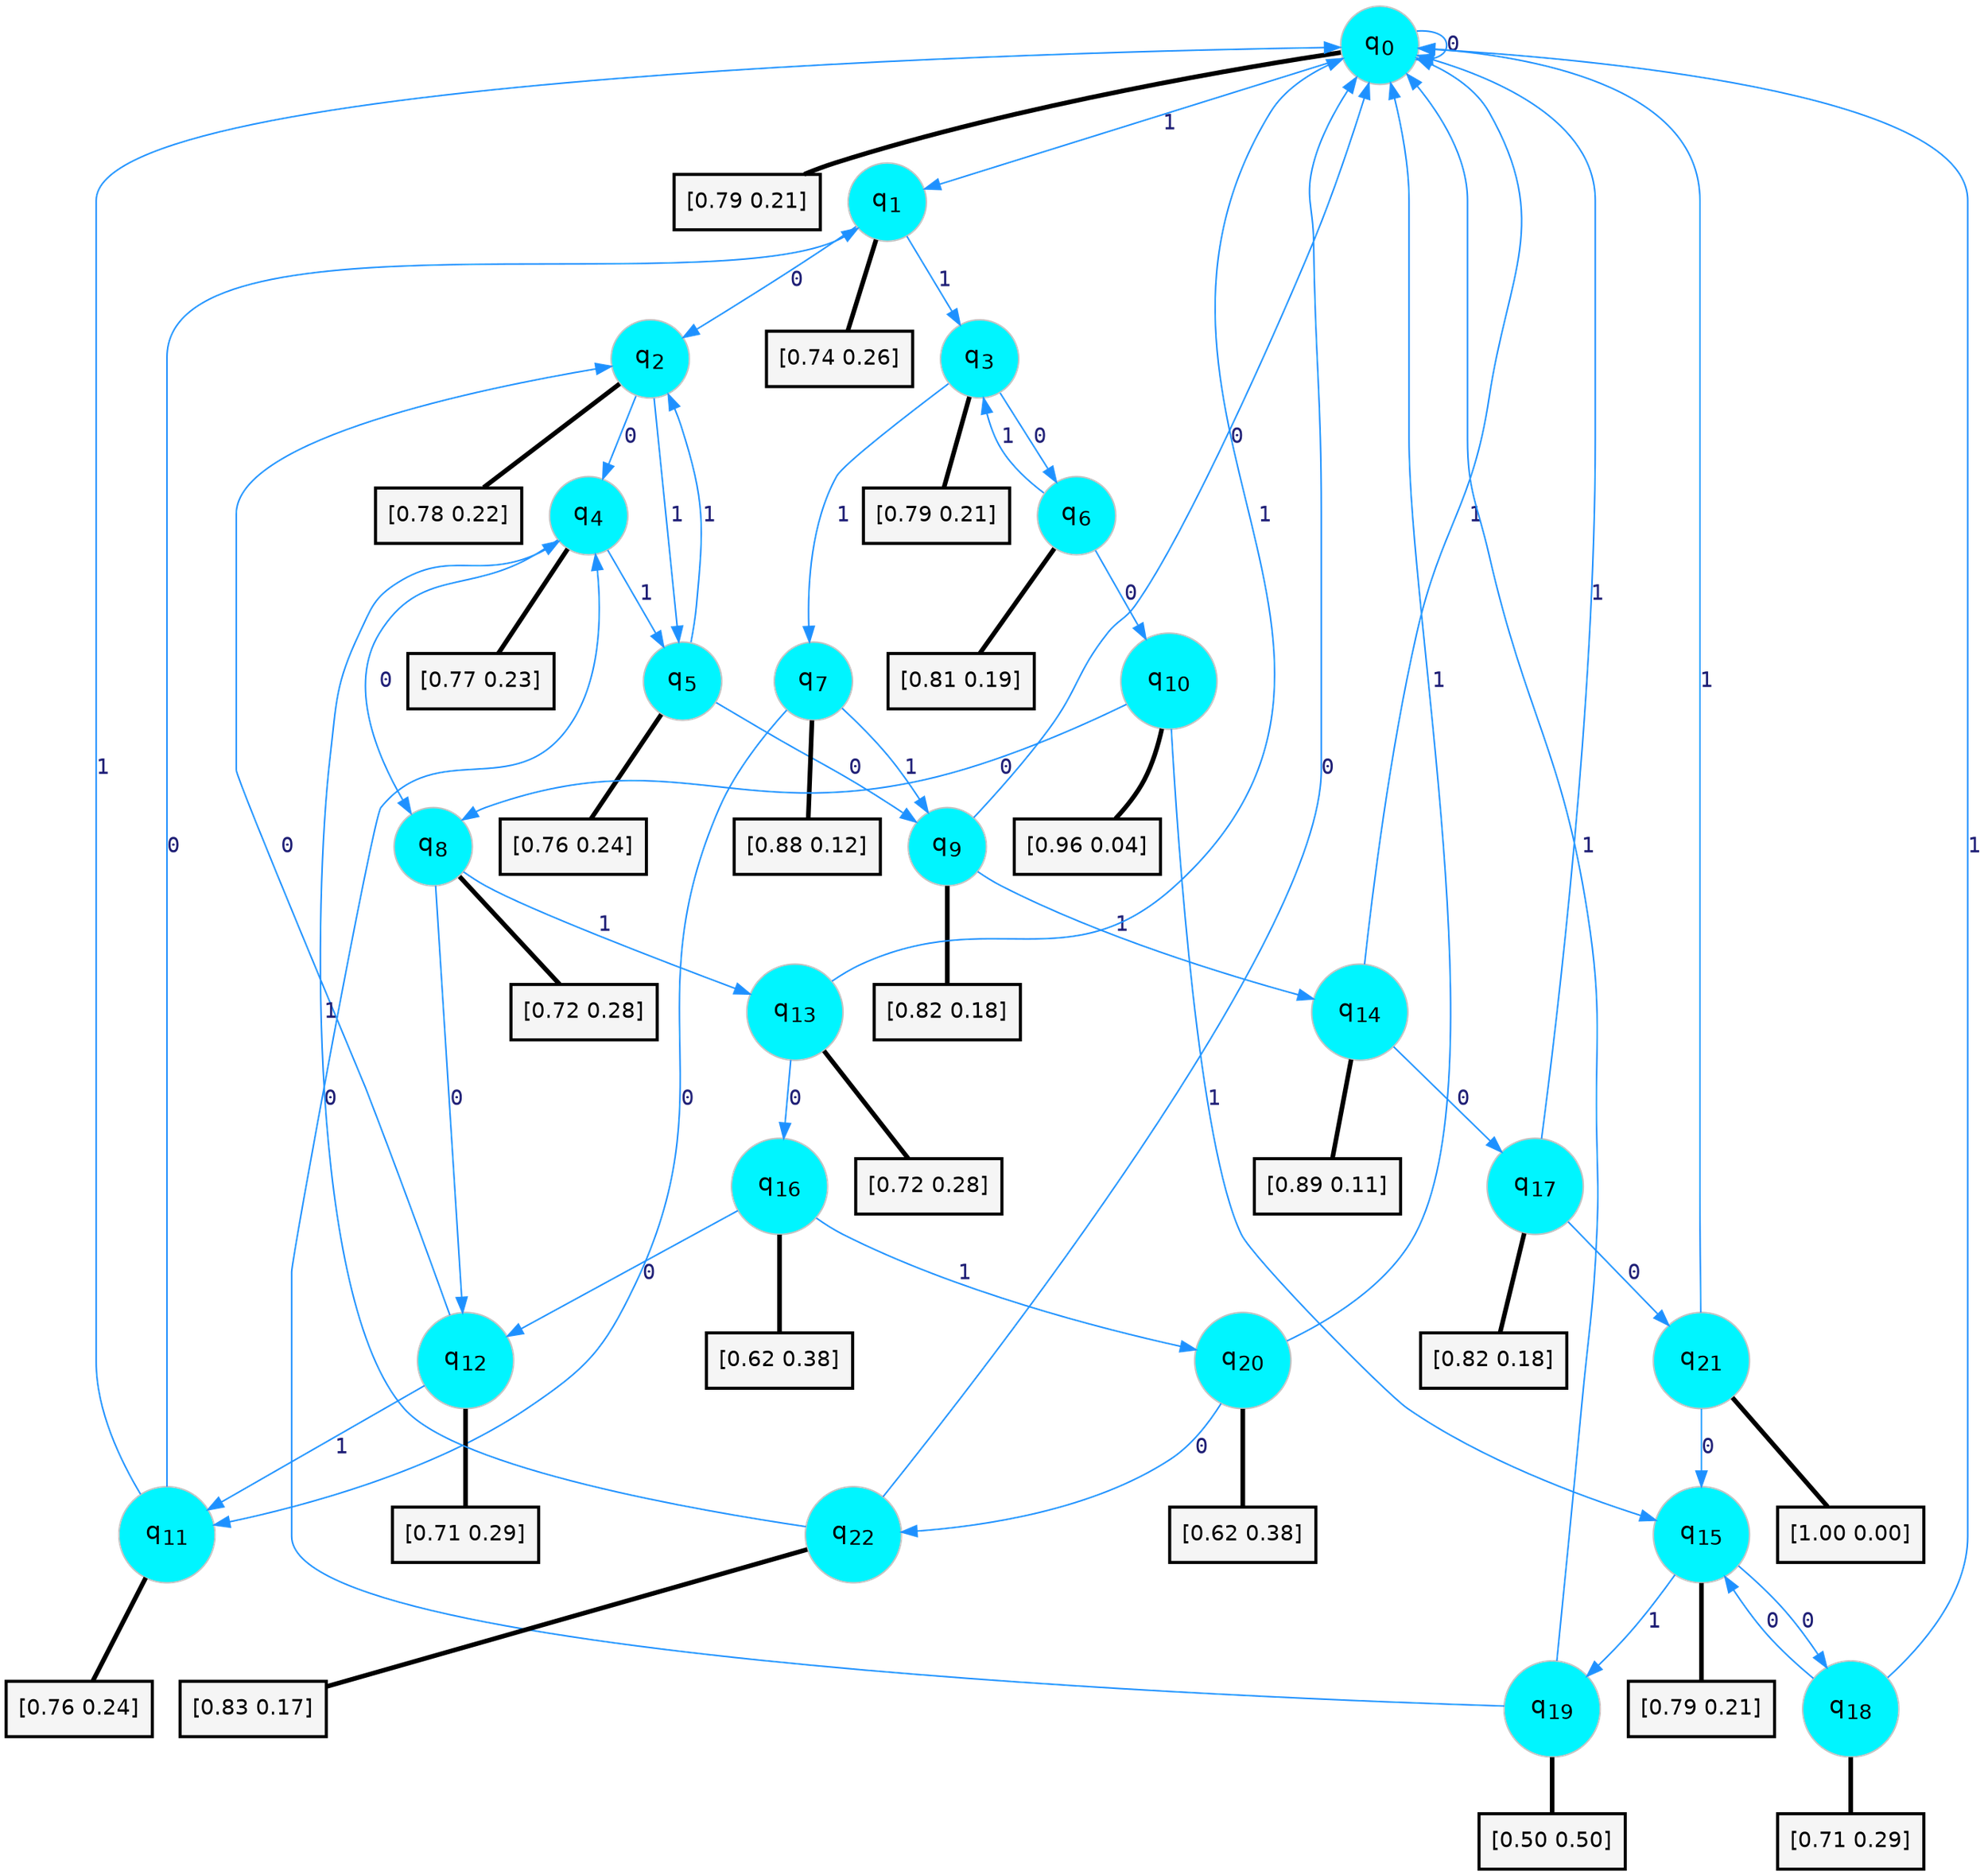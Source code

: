 digraph G {
graph [
bgcolor=transparent, dpi=300, rankdir=TD, size="40,25"];
node [
color=gray, fillcolor=turquoise1, fontcolor=black, fontname=Helvetica, fontsize=16, fontweight=bold, shape=circle, style=filled];
edge [
arrowsize=1, color=dodgerblue1, fontcolor=midnightblue, fontname=courier, fontweight=bold, penwidth=1, style=solid, weight=20];
0[label=<q<SUB>0</SUB>>];
1[label=<q<SUB>1</SUB>>];
2[label=<q<SUB>2</SUB>>];
3[label=<q<SUB>3</SUB>>];
4[label=<q<SUB>4</SUB>>];
5[label=<q<SUB>5</SUB>>];
6[label=<q<SUB>6</SUB>>];
7[label=<q<SUB>7</SUB>>];
8[label=<q<SUB>8</SUB>>];
9[label=<q<SUB>9</SUB>>];
10[label=<q<SUB>10</SUB>>];
11[label=<q<SUB>11</SUB>>];
12[label=<q<SUB>12</SUB>>];
13[label=<q<SUB>13</SUB>>];
14[label=<q<SUB>14</SUB>>];
15[label=<q<SUB>15</SUB>>];
16[label=<q<SUB>16</SUB>>];
17[label=<q<SUB>17</SUB>>];
18[label=<q<SUB>18</SUB>>];
19[label=<q<SUB>19</SUB>>];
20[label=<q<SUB>20</SUB>>];
21[label=<q<SUB>21</SUB>>];
22[label=<q<SUB>22</SUB>>];
23[label="[0.79 0.21]", shape=box,fontcolor=black, fontname=Helvetica, fontsize=14, penwidth=2, fillcolor=whitesmoke,color=black];
24[label="[0.74 0.26]", shape=box,fontcolor=black, fontname=Helvetica, fontsize=14, penwidth=2, fillcolor=whitesmoke,color=black];
25[label="[0.78 0.22]", shape=box,fontcolor=black, fontname=Helvetica, fontsize=14, penwidth=2, fillcolor=whitesmoke,color=black];
26[label="[0.79 0.21]", shape=box,fontcolor=black, fontname=Helvetica, fontsize=14, penwidth=2, fillcolor=whitesmoke,color=black];
27[label="[0.77 0.23]", shape=box,fontcolor=black, fontname=Helvetica, fontsize=14, penwidth=2, fillcolor=whitesmoke,color=black];
28[label="[0.76 0.24]", shape=box,fontcolor=black, fontname=Helvetica, fontsize=14, penwidth=2, fillcolor=whitesmoke,color=black];
29[label="[0.81 0.19]", shape=box,fontcolor=black, fontname=Helvetica, fontsize=14, penwidth=2, fillcolor=whitesmoke,color=black];
30[label="[0.88 0.12]", shape=box,fontcolor=black, fontname=Helvetica, fontsize=14, penwidth=2, fillcolor=whitesmoke,color=black];
31[label="[0.72 0.28]", shape=box,fontcolor=black, fontname=Helvetica, fontsize=14, penwidth=2, fillcolor=whitesmoke,color=black];
32[label="[0.82 0.18]", shape=box,fontcolor=black, fontname=Helvetica, fontsize=14, penwidth=2, fillcolor=whitesmoke,color=black];
33[label="[0.96 0.04]", shape=box,fontcolor=black, fontname=Helvetica, fontsize=14, penwidth=2, fillcolor=whitesmoke,color=black];
34[label="[0.76 0.24]", shape=box,fontcolor=black, fontname=Helvetica, fontsize=14, penwidth=2, fillcolor=whitesmoke,color=black];
35[label="[0.71 0.29]", shape=box,fontcolor=black, fontname=Helvetica, fontsize=14, penwidth=2, fillcolor=whitesmoke,color=black];
36[label="[0.72 0.28]", shape=box,fontcolor=black, fontname=Helvetica, fontsize=14, penwidth=2, fillcolor=whitesmoke,color=black];
37[label="[0.89 0.11]", shape=box,fontcolor=black, fontname=Helvetica, fontsize=14, penwidth=2, fillcolor=whitesmoke,color=black];
38[label="[0.79 0.21]", shape=box,fontcolor=black, fontname=Helvetica, fontsize=14, penwidth=2, fillcolor=whitesmoke,color=black];
39[label="[0.62 0.38]", shape=box,fontcolor=black, fontname=Helvetica, fontsize=14, penwidth=2, fillcolor=whitesmoke,color=black];
40[label="[0.82 0.18]", shape=box,fontcolor=black, fontname=Helvetica, fontsize=14, penwidth=2, fillcolor=whitesmoke,color=black];
41[label="[0.71 0.29]", shape=box,fontcolor=black, fontname=Helvetica, fontsize=14, penwidth=2, fillcolor=whitesmoke,color=black];
42[label="[0.50 0.50]", shape=box,fontcolor=black, fontname=Helvetica, fontsize=14, penwidth=2, fillcolor=whitesmoke,color=black];
43[label="[0.62 0.38]", shape=box,fontcolor=black, fontname=Helvetica, fontsize=14, penwidth=2, fillcolor=whitesmoke,color=black];
44[label="[1.00 0.00]", shape=box,fontcolor=black, fontname=Helvetica, fontsize=14, penwidth=2, fillcolor=whitesmoke,color=black];
45[label="[0.83 0.17]", shape=box,fontcolor=black, fontname=Helvetica, fontsize=14, penwidth=2, fillcolor=whitesmoke,color=black];
0->0 [label=0];
0->1 [label=1];
0->23 [arrowhead=none, penwidth=3,color=black];
1->2 [label=0];
1->3 [label=1];
1->24 [arrowhead=none, penwidth=3,color=black];
2->4 [label=0];
2->5 [label=1];
2->25 [arrowhead=none, penwidth=3,color=black];
3->6 [label=0];
3->7 [label=1];
3->26 [arrowhead=none, penwidth=3,color=black];
4->8 [label=0];
4->5 [label=1];
4->27 [arrowhead=none, penwidth=3,color=black];
5->9 [label=0];
5->2 [label=1];
5->28 [arrowhead=none, penwidth=3,color=black];
6->10 [label=0];
6->3 [label=1];
6->29 [arrowhead=none, penwidth=3,color=black];
7->11 [label=0];
7->9 [label=1];
7->30 [arrowhead=none, penwidth=3,color=black];
8->12 [label=0];
8->13 [label=1];
8->31 [arrowhead=none, penwidth=3,color=black];
9->0 [label=0];
9->14 [label=1];
9->32 [arrowhead=none, penwidth=3,color=black];
10->8 [label=0];
10->15 [label=1];
10->33 [arrowhead=none, penwidth=3,color=black];
11->1 [label=0];
11->0 [label=1];
11->34 [arrowhead=none, penwidth=3,color=black];
12->2 [label=0];
12->11 [label=1];
12->35 [arrowhead=none, penwidth=3,color=black];
13->16 [label=0];
13->0 [label=1];
13->36 [arrowhead=none, penwidth=3,color=black];
14->17 [label=0];
14->0 [label=1];
14->37 [arrowhead=none, penwidth=3,color=black];
15->18 [label=0];
15->19 [label=1];
15->38 [arrowhead=none, penwidth=3,color=black];
16->12 [label=0];
16->20 [label=1];
16->39 [arrowhead=none, penwidth=3,color=black];
17->21 [label=0];
17->0 [label=1];
17->40 [arrowhead=none, penwidth=3,color=black];
18->15 [label=0];
18->0 [label=1];
18->41 [arrowhead=none, penwidth=3,color=black];
19->4 [label=0];
19->0 [label=1];
19->42 [arrowhead=none, penwidth=3,color=black];
20->22 [label=0];
20->0 [label=1];
20->43 [arrowhead=none, penwidth=3,color=black];
21->15 [label=0];
21->0 [label=1];
21->44 [arrowhead=none, penwidth=3,color=black];
22->0 [label=0];
22->4 [label=1];
22->45 [arrowhead=none, penwidth=3,color=black];
}
